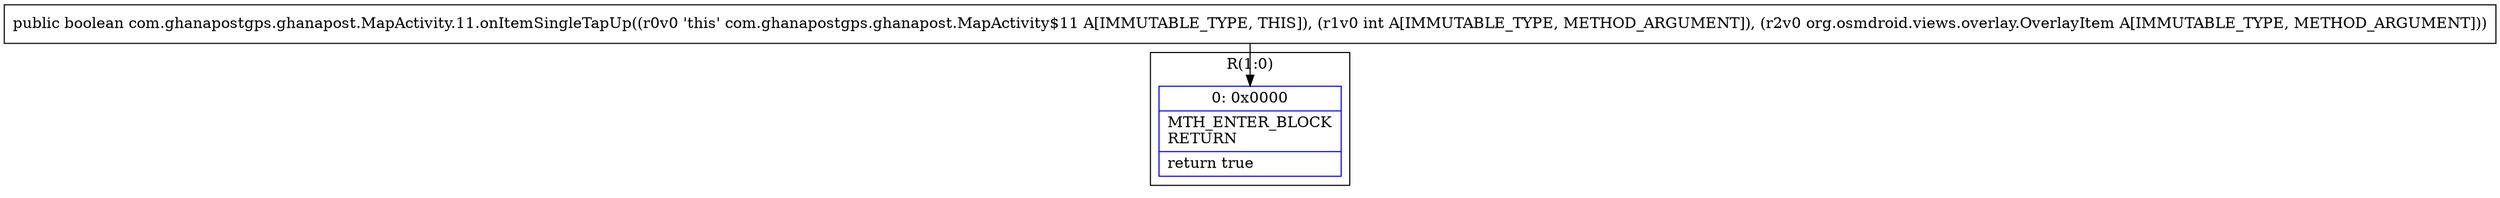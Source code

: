 digraph "CFG forcom.ghanapostgps.ghanapost.MapActivity.11.onItemSingleTapUp(ILorg\/osmdroid\/views\/overlay\/OverlayItem;)Z" {
subgraph cluster_Region_1676334257 {
label = "R(1:0)";
node [shape=record,color=blue];
Node_0 [shape=record,label="{0\:\ 0x0000|MTH_ENTER_BLOCK\lRETURN\l|return true\l}"];
}
MethodNode[shape=record,label="{public boolean com.ghanapostgps.ghanapost.MapActivity.11.onItemSingleTapUp((r0v0 'this' com.ghanapostgps.ghanapost.MapActivity$11 A[IMMUTABLE_TYPE, THIS]), (r1v0 int A[IMMUTABLE_TYPE, METHOD_ARGUMENT]), (r2v0 org.osmdroid.views.overlay.OverlayItem A[IMMUTABLE_TYPE, METHOD_ARGUMENT])) }"];
MethodNode -> Node_0;
}


